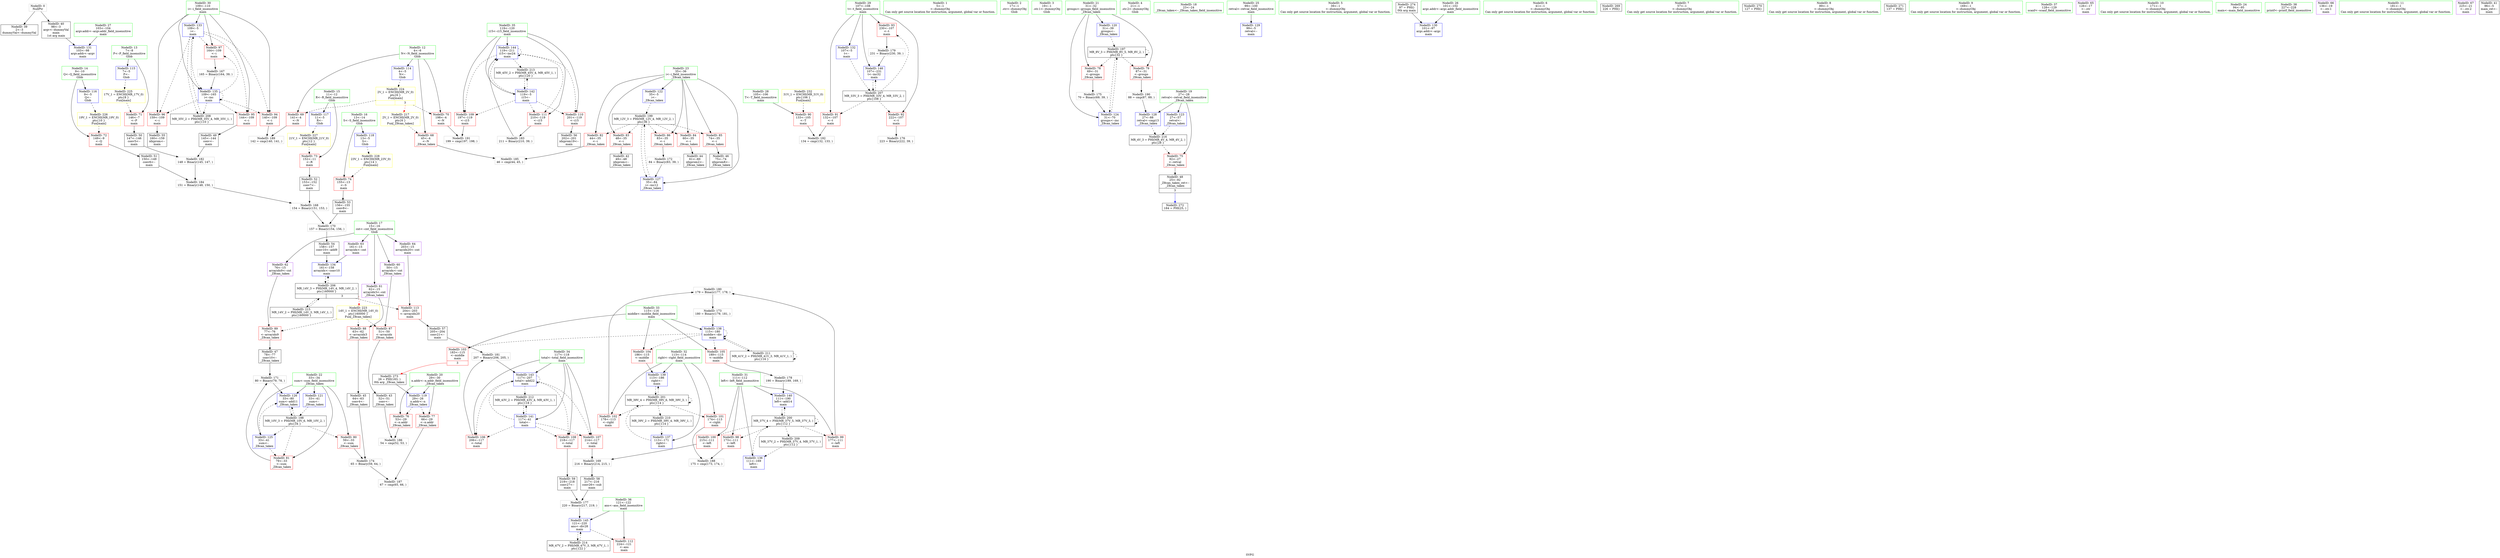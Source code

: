 digraph "SVFG" {
	label="SVFG";

	Node0x557f9581d6a0 [shape=record,color=grey,label="{NodeID: 0\nNullPtr}"];
	Node0x557f9581d6a0 -> Node0x557f95839db0[style=solid];
	Node0x557f9581d6a0 -> Node0x557f95839e80[style=solid];
	Node0x557f95843db0 [shape=record,color=grey,label="{NodeID: 180\n179 = Binary(177, 178, )\n}"];
	Node0x557f95843db0 -> Node0x557f95843330[style=solid];
	Node0x557f9583a5d0 [shape=record,color=red,label="{NodeID: 97\n164\<--109\n\<--i\nmain\n}"];
	Node0x557f9583a5d0 -> Node0x557f95842a30[style=solid];
	Node0x557f9582f080 [shape=record,color=green,label="{NodeID: 14\n9\<--10\nQ\<--Q_field_insensitive\nGlob }"];
	Node0x557f9582f080 -> Node0x557f9583c8a0[style=solid];
	Node0x557f9582f080 -> Node0x557f9583fcd0[style=solid];
	Node0x557f9583b130 [shape=record,color=red,label="{NodeID: 111\n210\<--119\n\<--i15\nmain\n}"];
	Node0x557f9583b130 -> Node0x557f95844230[style=solid];
	Node0x557f958394c0 [shape=record,color=green,label="{NodeID: 28\n105\<--106\nT\<--T_field_insensitive\nmain\n}"];
	Node0x557f958394c0 -> Node0x557f9583d740[style=solid];
	Node0x557f958517d0 [shape=record,color=black,label="{NodeID: 208\nMR_35V_2 = PHI(MR_35V_4, MR_35V_1, )\npts\{110 \}\n}"];
	Node0x557f958517d0 -> Node0x557f95840b30[style=dashed];
	Node0x557f958404b0 [shape=record,color=blue,label="{NodeID: 125\n33\<--41\nsum\<--\n_Z8can_takex\n}"];
	Node0x557f958404b0 -> Node0x557f9583cff0[style=dashed];
	Node0x557f958404b0 -> Node0x557f95840580[style=dashed];
	Node0x557f9583a020 [shape=record,color=black,label="{NodeID: 42\n49\<--48\nidxprom\<--\n_Z8can_takex\n}"];
	Node0x557f95841010 [shape=record,color=blue,label="{NodeID: 139\n113\<--186\nright\<--\nmain\n}"];
	Node0x557f95841010 -> Node0x557f9584f4d0[style=dashed];
	Node0x557f9583bba0 [shape=record,color=black,label="{NodeID: 56\n202\<--201\nidxprom19\<--\nmain\n}"];
	Node0x557f9583c700 [shape=record,color=red,label="{NodeID: 70\n198\<--4\n\<--N\nmain\n}"];
	Node0x557f9583c700 -> Node0x557f95844e30[style=solid];
	Node0x557f95842a30 [shape=record,color=grey,label="{NodeID: 167\n165 = Binary(164, 39, )\n}"];
	Node0x557f95842a30 -> Node0x557f95840cd0[style=solid];
	Node0x557f9583d260 [shape=record,color=red,label="{NodeID: 84\n60\<--35\n\<--i\n_Z8can_takex\n}"];
	Node0x557f9583d260 -> Node0x557f9583a1c0[style=solid];
	Node0x557f9581c610 [shape=record,color=green,label="{NodeID: 1\n5\<--1\n\<--dummyObj\nCan only get source location for instruction, argument, global var or function.}"];
	Node0x557f95843f30 [shape=record,color=grey,label="{NodeID: 181\n207 = Binary(206, 205, )\n}"];
	Node0x557f95843f30 -> Node0x557f95841350[style=solid];
	Node0x557f9583a6a0 [shape=record,color=red,label="{NodeID: 98\n173\<--111\n\<--left\nmain\n}"];
	Node0x557f9583a6a0 -> Node0x557f958449b0[style=solid];
	Node0x557f9582f150 [shape=record,color=green,label="{NodeID: 15\n11\<--12\nR\<--R_field_insensitive\nGlob }"];
	Node0x557f9582f150 -> Node0x557f9583c970[style=solid];
	Node0x557f9582f150 -> Node0x557f9583fdd0[style=solid];
	Node0x557f9583b200 [shape=record,color=red,label="{NodeID: 112\n224\<--121\n\<--ans\nmain\n}"];
	Node0x557f95839590 [shape=record,color=green,label="{NodeID: 29\n107\<--108\nt\<--t_field_insensitive\nmain\n}"];
	Node0x557f95839590 -> Node0x557f9583d810[style=solid];
	Node0x557f95839590 -> Node0x557f9583d8e0[style=solid];
	Node0x557f95839590 -> Node0x557f9583d9b0[style=solid];
	Node0x557f95839590 -> Node0x557f95840a60[style=solid];
	Node0x557f95839590 -> Node0x557f958415c0[style=solid];
	Node0x557f95851cd0 [shape=record,color=black,label="{NodeID: 209\nMR_37V_2 = PHI(MR_37V_4, MR_37V_1, )\npts\{112 \}\n}"];
	Node0x557f95851cd0 -> Node0x557f95840da0[style=dashed];
	Node0x557f95840580 [shape=record,color=blue,label="{NodeID: 126\n33\<--80\nsum\<--add11\n_Z8can_takex\n}"];
	Node0x557f95840580 -> Node0x557f9584e5d0[style=dashed];
	Node0x557f9583a0f0 [shape=record,color=black,label="{NodeID: 43\n52\<--51\nconv\<--\n_Z8can_takex\n}"];
	Node0x557f9583a0f0 -> Node0x557f958446b0[style=solid];
	Node0x557f95855850 [shape=record,color=yellow,style=double,label="{NodeID: 223\n14V_1 = ENCHI(MR_14V_0)\npts\{160000 \}\nFun[_Z8can_takex]}"];
	Node0x557f95855850 -> Node0x557f9583d4d0[style=dashed];
	Node0x557f95855850 -> Node0x557f9583d5a0[style=dashed];
	Node0x557f95855850 -> Node0x557f9583d670[style=dashed];
	Node0x557f958410e0 [shape=record,color=blue,label="{NodeID: 140\n111\<--190\nleft\<--add14\nmain\n}"];
	Node0x557f958410e0 -> Node0x557f9584efd0[style=dashed];
	Node0x557f9583bc70 [shape=record,color=black,label="{NodeID: 57\n205\<--204\nconv21\<--\nmain\n}"];
	Node0x557f9583bc70 -> Node0x557f95843f30[style=solid];
	Node0x557f9583c7d0 [shape=record,color=red,label="{NodeID: 71\n146\<--7\n\<--P\nmain\n}"];
	Node0x557f9583c7d0 -> Node0x557f9583b6c0[style=solid];
	Node0x557f95842bb0 [shape=record,color=grey,label="{NodeID: 168\n154 = Binary(151, 153, )\n}"];
	Node0x557f95842bb0 -> Node0x557f95842eb0[style=solid];
	Node0x557f9583d330 [shape=record,color=red,label="{NodeID: 85\n74\<--35\n\<--i\n_Z8can_takex\n}"];
	Node0x557f9583d330 -> Node0x557f9583a360[style=solid];
	Node0x557f958382f0 [shape=record,color=green,label="{NodeID: 2\n17\<--1\n.str\<--dummyObj\nGlob }"];
	Node0x557f958440b0 [shape=record,color=grey,label="{NodeID: 182\n148 = Binary(145, 147, )\n}"];
	Node0x557f958440b0 -> Node0x557f958443b0[style=solid];
	Node0x557f9583a770 [shape=record,color=red,label="{NodeID: 99\n177\<--111\n\<--left\nmain\n}"];
	Node0x557f9583a770 -> Node0x557f95843db0[style=solid];
	Node0x557f9582f220 [shape=record,color=green,label="{NodeID: 16\n13\<--14\nS\<--S_field_insensitive\nGlob }"];
	Node0x557f9582f220 -> Node0x557f9583ca40[style=solid];
	Node0x557f9582f220 -> Node0x557f9583fed0[style=solid];
	Node0x557f9583b2d0 [shape=record,color=red,label="{NodeID: 113\n204\<--203\n\<--arrayidx20\nmain\n}"];
	Node0x557f9583b2d0 -> Node0x557f9583bc70[style=solid];
	Node0x557f95839660 [shape=record,color=green,label="{NodeID: 30\n109\<--110\ni\<--i_field_insensitive\nmain\n}"];
	Node0x557f95839660 -> Node0x557f9583da80[style=solid];
	Node0x557f95839660 -> Node0x557f9583db50[style=solid];
	Node0x557f95839660 -> Node0x557f9583a500[style=solid];
	Node0x557f95839660 -> Node0x557f9583a5d0[style=solid];
	Node0x557f95839660 -> Node0x557f95840b30[style=solid];
	Node0x557f95839660 -> Node0x557f95840cd0[style=solid];
	Node0x557f958521d0 [shape=record,color=black,label="{NodeID: 210\nMR_39V_2 = PHI(MR_39V_4, MR_39V_1, )\npts\{114 \}\n}"];
	Node0x557f958521d0 -> Node0x557f95840e70[style=dashed];
	Node0x557f95840650 [shape=record,color=blue,label="{NodeID: 127\n35\<--84\ni\<--inc12\n_Z8can_takex\n}"];
	Node0x557f95840650 -> Node0x557f9584ead0[style=dashed];
	Node0x557f9583a1c0 [shape=record,color=black,label="{NodeID: 44\n61\<--60\nidxprom2\<--\n_Z8can_takex\n}"];
	Node0x557f95855930 [shape=record,color=yellow,style=double,label="{NodeID: 224\n2V_1 = ENCHI(MR_2V_0)\npts\{6 \}\nFun[main]|{|<s2>3}}"];
	Node0x557f95855930 -> Node0x557f9583c630[style=dashed];
	Node0x557f95855930 -> Node0x557f9583c700[style=dashed];
	Node0x557f95855930:s2 -> Node0x557f958548d0[style=dashed,color=red];
	Node0x557f958411b0 [shape=record,color=blue,label="{NodeID: 141\n117\<--41\ntotal\<--\nmain\n}"];
	Node0x557f958411b0 -> Node0x557f9583ad20[style=dashed];
	Node0x557f958411b0 -> Node0x557f9583adf0[style=dashed];
	Node0x557f958411b0 -> Node0x557f9583aec0[style=dashed];
	Node0x557f958411b0 -> Node0x557f95841350[style=dashed];
	Node0x557f958411b0 -> Node0x557f95852bd0[style=dashed];
	Node0x557f9583bd40 [shape=record,color=black,label="{NodeID: 58\n217\<--216\nconv26\<--sub\nmain\n}"];
	Node0x557f9583bd40 -> Node0x557f95843930[style=solid];
	Node0x557f9583c8a0 [shape=record,color=red,label="{NodeID: 72\n149\<--9\n\<--Q\nmain\n}"];
	Node0x557f9583c8a0 -> Node0x557f9583b790[style=solid];
	Node0x557f95842d30 [shape=record,color=grey,label="{NodeID: 169\n216 = Binary(214, 215, )\n}"];
	Node0x557f95842d30 -> Node0x557f9583bd40[style=solid];
	Node0x557f9583d400 [shape=record,color=red,label="{NodeID: 86\n83\<--35\n\<--i\n_Z8can_takex\n}"];
	Node0x557f9583d400 -> Node0x557f958431b0[style=solid];
	Node0x557f95838380 [shape=record,color=green,label="{NodeID: 3\n19\<--1\n.str.1\<--dummyObj\nGlob }"];
	Node0x557f95844230 [shape=record,color=grey,label="{NodeID: 183\n211 = Binary(210, 39, )\n}"];
	Node0x557f95844230 -> Node0x557f95841420[style=solid];
	Node0x557f9583a840 [shape=record,color=red,label="{NodeID: 100\n215\<--111\n\<--left\nmain\n}"];
	Node0x557f9583a840 -> Node0x557f95842d30[style=solid];
	Node0x557f9582f2f0 [shape=record,color=green,label="{NodeID: 17\n15\<--16\ncnt\<--cnt_field_insensitive\nGlob }"];
	Node0x557f9582f2f0 -> Node0x557f9583bee0[style=solid];
	Node0x557f9582f2f0 -> Node0x557f9583bfb0[style=solid];
	Node0x557f9582f2f0 -> Node0x557f9583c080[style=solid];
	Node0x557f9582f2f0 -> Node0x557f9583c150[style=solid];
	Node0x557f9582f2f0 -> Node0x557f9583c220[style=solid];
	Node0x557f9584e0d0 [shape=record,color=black,label="{NodeID: 197\nMR_8V_3 = PHI(MR_8V_5, MR_8V_2, )\npts\{32 \}\n}"];
	Node0x557f9584e0d0 -> Node0x557f9583cd80[style=dashed];
	Node0x557f9584e0d0 -> Node0x557f9583ce50[style=dashed];
	Node0x557f9584e0d0 -> Node0x557f958403e0[style=dashed];
	Node0x557f9584e0d0 -> Node0x557f9584e0d0[style=dashed];
	Node0x557f9583b3a0 [shape=record,color=blue,label="{NodeID: 114\n4\<--5\nN\<--\nGlob }"];
	Node0x557f9583b3a0 -> Node0x557f95855930[style=dashed];
	Node0x557f95839730 [shape=record,color=green,label="{NodeID: 31\n111\<--112\nleft\<--left_field_insensitive\nmain\n}"];
	Node0x557f95839730 -> Node0x557f9583a6a0[style=solid];
	Node0x557f95839730 -> Node0x557f9583a770[style=solid];
	Node0x557f95839730 -> Node0x557f9583a840[style=solid];
	Node0x557f95839730 -> Node0x557f95840da0[style=solid];
	Node0x557f95839730 -> Node0x557f958410e0[style=solid];
	Node0x557f958526d0 [shape=record,color=black,label="{NodeID: 211\nMR_41V_2 = PHI(MR_41V_3, MR_41V_1, )\npts\{116 \}\n}"];
	Node0x557f958526d0 -> Node0x557f95840f40[style=dashed];
	Node0x557f958526d0 -> Node0x557f958526d0[style=dashed];
	Node0x557f95840720 [shape=record,color=blue,label="{NodeID: 128\n27\<--88\nretval\<--cmp13\n_Z8can_takex\n}"];
	Node0x557f95840720 -> Node0x557f958543d0[style=dashed];
	Node0x557f9583a290 [shape=record,color=black,label="{NodeID: 45\n64\<--63\nconv4\<--\n_Z8can_takex\n}"];
	Node0x557f9583a290 -> Node0x557f958434b0[style=solid];
	Node0x557f95855a40 [shape=record,color=yellow,style=double,label="{NodeID: 225\n17V_1 = ENCHI(MR_17V_0)\npts\{8 \}\nFun[main]}"];
	Node0x557f95855a40 -> Node0x557f9583c7d0[style=dashed];
	Node0x557f95841280 [shape=record,color=blue,label="{NodeID: 142\n119\<--5\ni15\<--\nmain\n}"];
	Node0x557f95841280 -> Node0x557f9583af90[style=dashed];
	Node0x557f95841280 -> Node0x557f9583b060[style=dashed];
	Node0x557f95841280 -> Node0x557f9583b130[style=dashed];
	Node0x557f95841280 -> Node0x557f95841420[style=dashed];
	Node0x557f95841280 -> Node0x557f958538e0[style=dashed];
	Node0x557f9583be10 [shape=record,color=black,label="{NodeID: 59\n219\<--218\nconv27\<--\nmain\n}"];
	Node0x557f9583be10 -> Node0x557f95843930[style=solid];
	Node0x557f9583c970 [shape=record,color=red,label="{NodeID: 73\n152\<--11\n\<--R\nmain\n}"];
	Node0x557f9583c970 -> Node0x557f9583b860[style=solid];
	Node0x557f95842eb0 [shape=record,color=grey,label="{NodeID: 170\n157 = Binary(154, 156, )\n}"];
	Node0x557f95842eb0 -> Node0x557f9583ba00[style=solid];
	Node0x557f9583d4d0 [shape=record,color=red,label="{NodeID: 87\n51\<--50\n\<--arrayidx\n_Z8can_takex\n}"];
	Node0x557f9583d4d0 -> Node0x557f9583a0f0[style=solid];
	Node0x557f9581c940 [shape=record,color=green,label="{NodeID: 4\n21\<--1\n.str.2\<--dummyObj\nGlob }"];
	Node0x557f958443b0 [shape=record,color=grey,label="{NodeID: 184\n151 = Binary(148, 150, )\n}"];
	Node0x557f958443b0 -> Node0x557f95842bb0[style=solid];
	Node0x557f9583a910 [shape=record,color=red,label="{NodeID: 101\n174\<--113\n\<--right\nmain\n}"];
	Node0x557f9583a910 -> Node0x557f958449b0[style=solid];
	Node0x557f95830170 [shape=record,color=green,label="{NodeID: 18\n23\<--24\n_Z8can_takex\<--_Z8can_takex_field_insensitive\n}"];
	Node0x557f9584e5d0 [shape=record,color=black,label="{NodeID: 198\nMR_10V_3 = PHI(MR_10V_6, MR_10V_2, )\npts\{34 \}\n}"];
	Node0x557f9584e5d0 -> Node0x557f9583cf20[style=dashed];
	Node0x557f9584e5d0 -> Node0x557f9583cff0[style=dashed];
	Node0x557f9584e5d0 -> Node0x557f958404b0[style=dashed];
	Node0x557f9584e5d0 -> Node0x557f95840580[style=dashed];
	Node0x557f9583fc40 [shape=record,color=blue,label="{NodeID: 115\n7\<--5\nP\<--\nGlob }"];
	Node0x557f9583fc40 -> Node0x557f95855a40[style=dashed];
	Node0x557f95839800 [shape=record,color=green,label="{NodeID: 32\n113\<--114\nright\<--right_field_insensitive\nmain\n}"];
	Node0x557f95839800 -> Node0x557f9583a910[style=solid];
	Node0x557f95839800 -> Node0x557f9583a9e0[style=solid];
	Node0x557f95839800 -> Node0x557f95840e70[style=solid];
	Node0x557f95839800 -> Node0x557f95841010[style=solid];
	Node0x557f95852bd0 [shape=record,color=black,label="{NodeID: 212\nMR_43V_2 = PHI(MR_43V_4, MR_43V_1, )\npts\{118 \}\n}"];
	Node0x557f95852bd0 -> Node0x557f958411b0[style=dashed];
	Node0x557f958407f0 [shape=record,color=blue,label="{NodeID: 129\n99\<--5\nretval\<--\nmain\n}"];
	Node0x557f9583a360 [shape=record,color=black,label="{NodeID: 46\n75\<--74\nidxprom8\<--\n_Z8can_takex\n}"];
	Node0x557f95855b20 [shape=record,color=yellow,style=double,label="{NodeID: 226\n19V_1 = ENCHI(MR_19V_0)\npts\{10 \}\nFun[main]}"];
	Node0x557f95855b20 -> Node0x557f9583c8a0[style=dashed];
	Node0x557f95841350 [shape=record,color=blue,label="{NodeID: 143\n117\<--207\ntotal\<--add22\nmain\n}"];
	Node0x557f95841350 -> Node0x557f9583ad20[style=dashed];
	Node0x557f95841350 -> Node0x557f9583adf0[style=dashed];
	Node0x557f95841350 -> Node0x557f9583aec0[style=dashed];
	Node0x557f95841350 -> Node0x557f95841350[style=dashed];
	Node0x557f95841350 -> Node0x557f95852bd0[style=dashed];
	Node0x557f9583bee0 [shape=record,color=purple,label="{NodeID: 60\n50\<--15\narrayidx\<--cnt\n_Z8can_takex\n}"];
	Node0x557f9583bee0 -> Node0x557f9583d4d0[style=solid];
	Node0x557f9583ca40 [shape=record,color=red,label="{NodeID: 74\n155\<--13\n\<--S\nmain\n}"];
	Node0x557f9583ca40 -> Node0x557f9583b930[style=solid];
	Node0x557f95843030 [shape=record,color=grey,label="{NodeID: 171\n80 = Binary(79, 78, )\n}"];
	Node0x557f95843030 -> Node0x557f95840580[style=solid];
	Node0x557f9583d5a0 [shape=record,color=red,label="{NodeID: 88\n63\<--62\n\<--arrayidx3\n_Z8can_takex\n}"];
	Node0x557f9583d5a0 -> Node0x557f9583a290[style=solid];
	Node0x557f9581c9d0 [shape=record,color=green,label="{NodeID: 5\n39\<--1\n\<--dummyObj\nCan only get source location for instruction, argument, global var or function.}"];
	Node0x557f95844530 [shape=record,color=grey,label="{NodeID: 185\n46 = cmp(44, 45, )\n}"];
	Node0x557f9583a9e0 [shape=record,color=red,label="{NodeID: 102\n178\<--113\n\<--right\nmain\n}"];
	Node0x557f9583a9e0 -> Node0x557f95843db0[style=solid];
	Node0x557f95830240 [shape=record,color=green,label="{NodeID: 19\n27\<--28\nretval\<--retval_field_insensitive\n_Z8can_takex\n}"];
	Node0x557f95830240 -> Node0x557f9583cb10[style=solid];
	Node0x557f95830240 -> Node0x557f95840310[style=solid];
	Node0x557f95830240 -> Node0x557f95840720[style=solid];
	Node0x557f9584ead0 [shape=record,color=black,label="{NodeID: 199\nMR_12V_3 = PHI(MR_12V_4, MR_12V_2, )\npts\{36 \}\n}"];
	Node0x557f9584ead0 -> Node0x557f9583d0c0[style=dashed];
	Node0x557f9584ead0 -> Node0x557f9583d190[style=dashed];
	Node0x557f9584ead0 -> Node0x557f9583d260[style=dashed];
	Node0x557f9584ead0 -> Node0x557f9583d330[style=dashed];
	Node0x557f9584ead0 -> Node0x557f9583d400[style=dashed];
	Node0x557f9584ead0 -> Node0x557f95840650[style=dashed];
	Node0x557f9583fcd0 [shape=record,color=blue,label="{NodeID: 116\n9\<--5\nQ\<--\nGlob }"];
	Node0x557f9583fcd0 -> Node0x557f95855b20[style=dashed];
	Node0x557f958398d0 [shape=record,color=green,label="{NodeID: 33\n115\<--116\nmiddle\<--middle_field_insensitive\nmain\n}"];
	Node0x557f958398d0 -> Node0x557f9583aab0[style=solid];
	Node0x557f958398d0 -> Node0x557f9583ab80[style=solid];
	Node0x557f958398d0 -> Node0x557f9583ac50[style=solid];
	Node0x557f958398d0 -> Node0x557f95840f40[style=solid];
	Node0x557f958538e0 [shape=record,color=black,label="{NodeID: 213\nMR_45V_2 = PHI(MR_45V_4, MR_45V_1, )\npts\{120 \}\n}"];
	Node0x557f958538e0 -> Node0x557f95841280[style=dashed];
	Node0x557f958408c0 [shape=record,color=blue,label="{NodeID: 130\n101\<--97\nargc.addr\<--argc\nmain\n}"];
	Node0x557f9583a430 [shape=record,color=black,label="{NodeID: 47\n78\<--77\nconv10\<--\n_Z8can_takex\n}"];
	Node0x557f9583a430 -> Node0x557f95843030[style=solid];
	Node0x557f95855c00 [shape=record,color=yellow,style=double,label="{NodeID: 227\n21V_1 = ENCHI(MR_21V_0)\npts\{12 \}\nFun[main]}"];
	Node0x557f95855c00 -> Node0x557f9583c970[style=dashed];
	Node0x557f95841420 [shape=record,color=blue,label="{NodeID: 144\n119\<--211\ni15\<--inc24\nmain\n}"];
	Node0x557f95841420 -> Node0x557f9583af90[style=dashed];
	Node0x557f95841420 -> Node0x557f9583b060[style=dashed];
	Node0x557f95841420 -> Node0x557f9583b130[style=dashed];
	Node0x557f95841420 -> Node0x557f95841420[style=dashed];
	Node0x557f95841420 -> Node0x557f958538e0[style=dashed];
	Node0x557f9583bfb0 [shape=record,color=purple,label="{NodeID: 61\n62\<--15\narrayidx3\<--cnt\n_Z8can_takex\n}"];
	Node0x557f9583bfb0 -> Node0x557f9583d5a0[style=solid];
	Node0x557f9583cb10 [shape=record,color=red,label="{NodeID: 75\n92\<--27\n\<--retval\n_Z8can_takex\n}"];
	Node0x557f9583cb10 -> Node0x557f9583b520[style=solid];
	Node0x557f958431b0 [shape=record,color=grey,label="{NodeID: 172\n84 = Binary(83, 39, )\n}"];
	Node0x557f958431b0 -> Node0x557f95840650[style=solid];
	Node0x557f9583d670 [shape=record,color=red,label="{NodeID: 89\n77\<--76\n\<--arrayidx9\n_Z8can_takex\n}"];
	Node0x557f9583d670 -> Node0x557f9583a430[style=solid];
	Node0x557f9581c730 [shape=record,color=green,label="{NodeID: 6\n41\<--1\n\<--dummyObj\nCan only get source location for instruction, argument, global var or function.}"];
	Node0x557f95620450 [shape=record,color=black,label="{NodeID: 269\n226 = PHI()\n}"];
	Node0x557f958446b0 [shape=record,color=grey,label="{NodeID: 186\n54 = cmp(52, 53, )\n}"];
	Node0x557f9583aab0 [shape=record,color=red,label="{NodeID: 103\n183\<--115\n\<--middle\nmain\n|{<s0>3}}"];
	Node0x557f9583aab0:s0 -> Node0x557f95864830[style=solid,color=red];
	Node0x557f95830310 [shape=record,color=green,label="{NodeID: 20\n29\<--30\nn.addr\<--n.addr_field_insensitive\n_Z8can_takex\n}"];
	Node0x557f95830310 -> Node0x557f9583cbe0[style=solid];
	Node0x557f95830310 -> Node0x557f9583ccb0[style=solid];
	Node0x557f95830310 -> Node0x557f9583ffd0[style=solid];
	Node0x557f9584efd0 [shape=record,color=black,label="{NodeID: 200\nMR_37V_4 = PHI(MR_37V_5, MR_37V_3, )\npts\{112 \}\n}"];
	Node0x557f9584efd0 -> Node0x557f9583a6a0[style=dashed];
	Node0x557f9584efd0 -> Node0x557f9583a770[style=dashed];
	Node0x557f9584efd0 -> Node0x557f9583a840[style=dashed];
	Node0x557f9584efd0 -> Node0x557f958410e0[style=dashed];
	Node0x557f9584efd0 -> Node0x557f9584efd0[style=dashed];
	Node0x557f9584efd0 -> Node0x557f95851cd0[style=dashed];
	Node0x557f9583fdd0 [shape=record,color=blue,label="{NodeID: 117\n11\<--5\nR\<--\nGlob }"];
	Node0x557f9583fdd0 -> Node0x557f95855c00[style=dashed];
	Node0x557f958399a0 [shape=record,color=green,label="{NodeID: 34\n117\<--118\ntotal\<--total_field_insensitive\nmain\n}"];
	Node0x557f958399a0 -> Node0x557f9583ad20[style=solid];
	Node0x557f958399a0 -> Node0x557f9583adf0[style=solid];
	Node0x557f958399a0 -> Node0x557f9583aec0[style=solid];
	Node0x557f958399a0 -> Node0x557f958411b0[style=solid];
	Node0x557f958399a0 -> Node0x557f95841350[style=solid];
	Node0x557f958539d0 [shape=record,color=black,label="{NodeID: 214\nMR_47V_2 = PHI(MR_47V_3, MR_47V_1, )\npts\{122 \}\n}"];
	Node0x557f958539d0 -> Node0x557f958414f0[style=dashed];
	Node0x557f95840990 [shape=record,color=blue,label="{NodeID: 131\n103\<--98\nargv.addr\<--argv\nmain\n}"];
	Node0x557f9583b520 [shape=record,color=black,label="{NodeID: 48\n25\<--92\n_Z8can_takex_ret\<--\n_Z8can_takex\n|{<s0>3}}"];
	Node0x557f9583b520:s0 -> Node0x557f958646d0[style=solid,color=blue];
	Node0x557f95855ce0 [shape=record,color=yellow,style=double,label="{NodeID: 228\n23V_1 = ENCHI(MR_23V_0)\npts\{14 \}\nFun[main]}"];
	Node0x557f95855ce0 -> Node0x557f9583ca40[style=dashed];
	Node0x557f958414f0 [shape=record,color=blue,label="{NodeID: 145\n121\<--220\nans\<--div28\nmain\n}"];
	Node0x557f958414f0 -> Node0x557f9583b200[style=dashed];
	Node0x557f958414f0 -> Node0x557f958539d0[style=dashed];
	Node0x557f9583c080 [shape=record,color=purple,label="{NodeID: 62\n76\<--15\narrayidx9\<--cnt\n_Z8can_takex\n}"];
	Node0x557f9583c080 -> Node0x557f9583d670[style=solid];
	Node0x557f9583cbe0 [shape=record,color=red,label="{NodeID: 76\n53\<--29\n\<--n.addr\n_Z8can_takex\n}"];
	Node0x557f9583cbe0 -> Node0x557f958446b0[style=solid];
	Node0x557f95843330 [shape=record,color=grey,label="{NodeID: 173\n180 = Binary(179, 181, )\n}"];
	Node0x557f95843330 -> Node0x557f95840f40[style=solid];
	Node0x557f9583d740 [shape=record,color=red,label="{NodeID: 90\n133\<--105\n\<--T\nmain\n}"];
	Node0x557f9583d740 -> Node0x557f9583dce0[style=solid];
	Node0x557f9581c7c0 [shape=record,color=green,label="{NodeID: 7\n57\<--1\n\<--dummyObj\nCan only get source location for instruction, argument, global var or function.}"];
	Node0x557f95864100 [shape=record,color=black,label="{NodeID: 270\n127 = PHI()\n}"];
	Node0x557f95844830 [shape=record,color=grey,label="{NodeID: 187\n67 = cmp(65, 66, )\n}"];
	Node0x557f9583ab80 [shape=record,color=red,label="{NodeID: 104\n186\<--115\n\<--middle\nmain\n}"];
	Node0x557f9583ab80 -> Node0x557f95841010[style=solid];
	Node0x557f958303e0 [shape=record,color=green,label="{NodeID: 21\n31\<--32\ngroups\<--groups_field_insensitive\n_Z8can_takex\n}"];
	Node0x557f958303e0 -> Node0x557f9583cd80[style=solid];
	Node0x557f958303e0 -> Node0x557f9583ce50[style=solid];
	Node0x557f958303e0 -> Node0x557f958400a0[style=solid];
	Node0x557f958303e0 -> Node0x557f958403e0[style=solid];
	Node0x557f9584f4d0 [shape=record,color=black,label="{NodeID: 201\nMR_39V_4 = PHI(MR_39V_6, MR_39V_3, )\npts\{114 \}\n}"];
	Node0x557f9584f4d0 -> Node0x557f9583a910[style=dashed];
	Node0x557f9584f4d0 -> Node0x557f9583a9e0[style=dashed];
	Node0x557f9584f4d0 -> Node0x557f95841010[style=dashed];
	Node0x557f9584f4d0 -> Node0x557f9584f4d0[style=dashed];
	Node0x557f9584f4d0 -> Node0x557f958521d0[style=dashed];
	Node0x557f9583fed0 [shape=record,color=blue,label="{NodeID: 118\n13\<--5\nS\<--\nGlob }"];
	Node0x557f9583fed0 -> Node0x557f95855ce0[style=dashed];
	Node0x557f95839a70 [shape=record,color=green,label="{NodeID: 35\n119\<--120\ni15\<--i15_field_insensitive\nmain\n}"];
	Node0x557f95839a70 -> Node0x557f9583af90[style=solid];
	Node0x557f95839a70 -> Node0x557f9583b060[style=solid];
	Node0x557f95839a70 -> Node0x557f9583b130[style=solid];
	Node0x557f95839a70 -> Node0x557f95841280[style=solid];
	Node0x557f95839a70 -> Node0x557f95841420[style=solid];
	Node0x557f95853ed0 [shape=record,color=black,label="{NodeID: 215\nMR_14V_2 = PHI(MR_14V_3, MR_14V_1, )\npts\{160000 \}\n}"];
	Node0x557f95853ed0 -> Node0x557f95850dd0[style=dashed];
	Node0x557f95840a60 [shape=record,color=blue,label="{NodeID: 132\n107\<--5\nt\<--\nmain\n}"];
	Node0x557f95840a60 -> Node0x557f958512d0[style=dashed];
	Node0x557f9583b5f0 [shape=record,color=black,label="{NodeID: 49\n145\<--144\nconv\<--\nmain\n}"];
	Node0x557f9583b5f0 -> Node0x557f958440b0[style=solid];
	Node0x557f958415c0 [shape=record,color=blue,label="{NodeID: 146\n107\<--231\nt\<--inc32\nmain\n}"];
	Node0x557f958415c0 -> Node0x557f958512d0[style=dashed];
	Node0x557f9583c150 [shape=record,color=purple,label="{NodeID: 63\n161\<--15\narrayidx\<--cnt\nmain\n}"];
	Node0x557f9583c150 -> Node0x557f95840c00[style=solid];
	Node0x557f9583ccb0 [shape=record,color=red,label="{NodeID: 77\n66\<--29\n\<--n.addr\n_Z8can_takex\n}"];
	Node0x557f9583ccb0 -> Node0x557f95844830[style=solid];
	Node0x557f958434b0 [shape=record,color=grey,label="{NodeID: 174\n65 = Binary(59, 64, )\n}"];
	Node0x557f958434b0 -> Node0x557f95844830[style=solid];
	Node0x557f9583d810 [shape=record,color=red,label="{NodeID: 91\n132\<--107\n\<--t\nmain\n}"];
	Node0x557f9583d810 -> Node0x557f9583dce0[style=solid];
	Node0x557f9581c850 [shape=record,color=green,label="{NodeID: 8\n89\<--1\n\<--dummyObj\nCan only get source location for instruction, argument, global var or function.}"];
	Node0x557f958645d0 [shape=record,color=black,label="{NodeID: 271\n137 = PHI()\n}"];
	Node0x557f958449b0 [shape=record,color=grey,label="{NodeID: 188\n175 = cmp(173, 174, )\n}"];
	Node0x557f9583ac50 [shape=record,color=red,label="{NodeID: 105\n189\<--115\n\<--middle\nmain\n}"];
	Node0x557f9583ac50 -> Node0x557f95843ab0[style=solid];
	Node0x557f95839020 [shape=record,color=green,label="{NodeID: 22\n33\<--34\nsum\<--sum_field_insensitive\n_Z8can_takex\n}"];
	Node0x557f95839020 -> Node0x557f9583cf20[style=solid];
	Node0x557f95839020 -> Node0x557f9583cff0[style=solid];
	Node0x557f95839020 -> Node0x557f95840170[style=solid];
	Node0x557f95839020 -> Node0x557f958404b0[style=solid];
	Node0x557f95839020 -> Node0x557f95840580[style=solid];
	Node0x557f9583ffd0 [shape=record,color=blue,label="{NodeID: 119\n29\<--26\nn.addr\<--n\n_Z8can_takex\n}"];
	Node0x557f9583ffd0 -> Node0x557f9583cbe0[style=dashed];
	Node0x557f9583ffd0 -> Node0x557f9583ccb0[style=dashed];
	Node0x557f95839b40 [shape=record,color=green,label="{NodeID: 36\n121\<--122\nans\<--ans_field_insensitive\nmain\n}"];
	Node0x557f95839b40 -> Node0x557f9583b200[style=solid];
	Node0x557f95839b40 -> Node0x557f958414f0[style=solid];
	Node0x557f958543d0 [shape=record,color=black,label="{NodeID: 216\nMR_4V_3 = PHI(MR_4V_4, MR_4V_2, )\npts\{28 \}\n}"];
	Node0x557f958543d0 -> Node0x557f9583cb10[style=dashed];
	Node0x557f95840b30 [shape=record,color=blue,label="{NodeID: 133\n109\<--5\ni\<--\nmain\n}"];
	Node0x557f95840b30 -> Node0x557f9583da80[style=dashed];
	Node0x557f95840b30 -> Node0x557f9583db50[style=dashed];
	Node0x557f95840b30 -> Node0x557f9583a500[style=dashed];
	Node0x557f95840b30 -> Node0x557f9583a5d0[style=dashed];
	Node0x557f95840b30 -> Node0x557f95840cd0[style=dashed];
	Node0x557f95840b30 -> Node0x557f958517d0[style=dashed];
	Node0x557f9583b6c0 [shape=record,color=black,label="{NodeID: 50\n147\<--146\nconv5\<--\nmain\n}"];
	Node0x557f9583b6c0 -> Node0x557f958440b0[style=solid];
	Node0x557f9583c220 [shape=record,color=purple,label="{NodeID: 64\n203\<--15\narrayidx20\<--cnt\nmain\n}"];
	Node0x557f9583c220 -> Node0x557f9583b2d0[style=solid];
	Node0x557f9583cd80 [shape=record,color=red,label="{NodeID: 78\n69\<--31\n\<--groups\n_Z8can_takex\n}"];
	Node0x557f9583cd80 -> Node0x557f95843630[style=solid];
	Node0x557f95843630 [shape=record,color=grey,label="{NodeID: 175\n70 = Binary(69, 39, )\n}"];
	Node0x557f95843630 -> Node0x557f958403e0[style=solid];
	Node0x557f9583d8e0 [shape=record,color=red,label="{NodeID: 92\n222\<--107\n\<--t\nmain\n}"];
	Node0x557f9583d8e0 -> Node0x557f958437b0[style=solid];
	Node0x557f9581d730 [shape=record,color=green,label="{NodeID: 9\n169\<--1\n\<--dummyObj\nCan only get source location for instruction, argument, global var or function.}"];
	Node0x557f958646d0 [shape=record,color=black,label="{NodeID: 272\n184 = PHI(25, )\n}"];
	Node0x557f95844b30 [shape=record,color=grey,label="{NodeID: 189\n142 = cmp(140, 141, )\n}"];
	Node0x557f9583ad20 [shape=record,color=red,label="{NodeID: 106\n206\<--117\n\<--total\nmain\n}"];
	Node0x557f9583ad20 -> Node0x557f95843f30[style=solid];
	Node0x557f958390b0 [shape=record,color=green,label="{NodeID: 23\n35\<--36\ni\<--i_field_insensitive\n_Z8can_takex\n}"];
	Node0x557f958390b0 -> Node0x557f9583d0c0[style=solid];
	Node0x557f958390b0 -> Node0x557f9583d190[style=solid];
	Node0x557f958390b0 -> Node0x557f9583d260[style=solid];
	Node0x557f958390b0 -> Node0x557f9583d330[style=solid];
	Node0x557f958390b0 -> Node0x557f9583d400[style=solid];
	Node0x557f958390b0 -> Node0x557f95840240[style=solid];
	Node0x557f958390b0 -> Node0x557f95840650[style=solid];
	Node0x557f958400a0 [shape=record,color=blue,label="{NodeID: 120\n31\<--39\ngroups\<--\n_Z8can_takex\n}"];
	Node0x557f958400a0 -> Node0x557f9584e0d0[style=dashed];
	Node0x557f95839c10 [shape=record,color=green,label="{NodeID: 37\n128\<--129\nscanf\<--scanf_field_insensitive\n}"];
	Node0x557f958548d0 [shape=record,color=yellow,style=double,label="{NodeID: 217\n2V_1 = ENCHI(MR_2V_0)\npts\{6 \}\nFun[_Z8can_takex]}"];
	Node0x557f958548d0 -> Node0x557f9583c560[style=dashed];
	Node0x557f95840c00 [shape=record,color=blue,label="{NodeID: 134\n161\<--158\narrayidx\<--conv10\nmain\n}"];
	Node0x557f95840c00 -> Node0x557f95850dd0[style=dashed];
	Node0x557f9583b790 [shape=record,color=black,label="{NodeID: 51\n150\<--149\nconv6\<--\nmain\n}"];
	Node0x557f9583b790 -> Node0x557f958443b0[style=solid];
	Node0x557f9583c2f0 [shape=record,color=purple,label="{NodeID: 65\n126\<--17\n\<--.str\nmain\n}"];
	Node0x557f9583ce50 [shape=record,color=red,label="{NodeID: 79\n87\<--31\n\<--groups\n_Z8can_takex\n}"];
	Node0x557f9583ce50 -> Node0x557f95844cb0[style=solid];
	Node0x557f958437b0 [shape=record,color=grey,label="{NodeID: 176\n223 = Binary(222, 39, )\n}"];
	Node0x557f9583d9b0 [shape=record,color=red,label="{NodeID: 93\n230\<--107\n\<--t\nmain\n}"];
	Node0x557f9583d9b0 -> Node0x557f95843c30[style=solid];
	Node0x557f9581d800 [shape=record,color=green,label="{NodeID: 10\n171\<--1\n\<--dummyObj\nCan only get source location for instruction, argument, global var or function.}"];
	Node0x557f95864830 [shape=record,color=black,label="{NodeID: 273\n26 = PHI(183, )\n0th arg _Z8can_takex }"];
	Node0x557f95864830 -> Node0x557f9583ffd0[style=solid];
	Node0x557f95844cb0 [shape=record,color=grey,label="{NodeID: 190\n88 = cmp(87, 89, )\n}"];
	Node0x557f95844cb0 -> Node0x557f95840720[style=solid];
	Node0x557f9583adf0 [shape=record,color=red,label="{NodeID: 107\n214\<--117\n\<--total\nmain\n}"];
	Node0x557f9583adf0 -> Node0x557f95842d30[style=solid];
	Node0x557f95839180 [shape=record,color=green,label="{NodeID: 24\n94\<--95\nmain\<--main_field_insensitive\n}"];
	Node0x557f95840170 [shape=record,color=blue,label="{NodeID: 121\n33\<--41\nsum\<--\n_Z8can_takex\n}"];
	Node0x557f95840170 -> Node0x557f9584e5d0[style=dashed];
	Node0x557f95839ce0 [shape=record,color=green,label="{NodeID: 38\n227\<--228\nprintf\<--printf_field_insensitive\n}"];
	Node0x557f95840cd0 [shape=record,color=blue,label="{NodeID: 135\n109\<--165\ni\<--inc\nmain\n}"];
	Node0x557f95840cd0 -> Node0x557f9583da80[style=dashed];
	Node0x557f95840cd0 -> Node0x557f9583db50[style=dashed];
	Node0x557f95840cd0 -> Node0x557f9583a500[style=dashed];
	Node0x557f95840cd0 -> Node0x557f9583a5d0[style=dashed];
	Node0x557f95840cd0 -> Node0x557f95840cd0[style=dashed];
	Node0x557f95840cd0 -> Node0x557f958517d0[style=dashed];
	Node0x557f9583b860 [shape=record,color=black,label="{NodeID: 52\n153\<--152\nconv7\<--\nmain\n}"];
	Node0x557f9583b860 -> Node0x557f95842bb0[style=solid];
	Node0x557f95856060 [shape=record,color=yellow,style=double,label="{NodeID: 232\n31V_1 = ENCHI(MR_31V_0)\npts\{106 \}\nFun[main]}"];
	Node0x557f95856060 -> Node0x557f9583d740[style=dashed];
	Node0x557f9583c3c0 [shape=record,color=purple,label="{NodeID: 66\n136\<--19\n\<--.str.1\nmain\n}"];
	Node0x557f9583cf20 [shape=record,color=red,label="{NodeID: 80\n59\<--33\n\<--sum\n_Z8can_takex\n}"];
	Node0x557f9583cf20 -> Node0x557f958434b0[style=solid];
	Node0x557f95843930 [shape=record,color=grey,label="{NodeID: 177\n220 = Binary(217, 219, )\n}"];
	Node0x557f95843930 -> Node0x557f958414f0[style=solid];
	Node0x557f9583da80 [shape=record,color=red,label="{NodeID: 94\n140\<--109\n\<--i\nmain\n}"];
	Node0x557f9583da80 -> Node0x557f95844b30[style=solid];
	Node0x557f95838630 [shape=record,color=green,label="{NodeID: 11\n181\<--1\n\<--dummyObj\nCan only get source location for instruction, argument, global var or function.}"];
	Node0x557f958649c0 [shape=record,color=black,label="{NodeID: 274\n97 = PHI()\n0th arg main }"];
	Node0x557f958649c0 -> Node0x557f958408c0[style=solid];
	Node0x557f95844e30 [shape=record,color=grey,label="{NodeID: 191\n199 = cmp(197, 198, )\n}"];
	Node0x557f9583aec0 [shape=record,color=red,label="{NodeID: 108\n218\<--117\n\<--total\nmain\n}"];
	Node0x557f9583aec0 -> Node0x557f9583be10[style=solid];
	Node0x557f95839250 [shape=record,color=green,label="{NodeID: 25\n99\<--100\nretval\<--retval_field_insensitive\nmain\n}"];
	Node0x557f95839250 -> Node0x557f958407f0[style=solid];
	Node0x557f95840240 [shape=record,color=blue,label="{NodeID: 122\n35\<--5\ni\<--\n_Z8can_takex\n}"];
	Node0x557f95840240 -> Node0x557f9584ead0[style=dashed];
	Node0x557f95839db0 [shape=record,color=black,label="{NodeID: 39\n2\<--3\ndummyVal\<--dummyVal\n}"];
	Node0x557f95840da0 [shape=record,color=blue,label="{NodeID: 136\n111\<--169\nleft\<--\nmain\n}"];
	Node0x557f95840da0 -> Node0x557f9584efd0[style=dashed];
	Node0x557f9583b930 [shape=record,color=black,label="{NodeID: 53\n156\<--155\nconv8\<--\nmain\n}"];
	Node0x557f9583b930 -> Node0x557f95842eb0[style=solid];
	Node0x557f9583c490 [shape=record,color=purple,label="{NodeID: 67\n225\<--21\n\<--.str.2\nmain\n}"];
	Node0x557f9583cff0 [shape=record,color=red,label="{NodeID: 81\n79\<--33\n\<--sum\n_Z8can_takex\n}"];
	Node0x557f9583cff0 -> Node0x557f95843030[style=solid];
	Node0x557f95843ab0 [shape=record,color=grey,label="{NodeID: 178\n190 = Binary(189, 169, )\n}"];
	Node0x557f95843ab0 -> Node0x557f958410e0[style=solid];
	Node0x557f9583db50 [shape=record,color=red,label="{NodeID: 95\n144\<--109\n\<--i\nmain\n}"];
	Node0x557f9583db50 -> Node0x557f9583b5f0[style=solid];
	Node0x557f95838700 [shape=record,color=green,label="{NodeID: 12\n4\<--6\nN\<--N_field_insensitive\nGlob }"];
	Node0x557f95838700 -> Node0x557f9583c560[style=solid];
	Node0x557f95838700 -> Node0x557f9583c630[style=solid];
	Node0x557f95838700 -> Node0x557f9583c700[style=solid];
	Node0x557f95838700 -> Node0x557f9583b3a0[style=solid];
	Node0x557f9583dce0 [shape=record,color=grey,label="{NodeID: 192\n134 = cmp(132, 133, )\n}"];
	Node0x557f9583af90 [shape=record,color=red,label="{NodeID: 109\n197\<--119\n\<--i15\nmain\n}"];
	Node0x557f9583af90 -> Node0x557f95844e30[style=solid];
	Node0x557f95839320 [shape=record,color=green,label="{NodeID: 26\n101\<--102\nargc.addr\<--argc.addr_field_insensitive\nmain\n}"];
	Node0x557f95839320 -> Node0x557f958408c0[style=solid];
	Node0x557f95850dd0 [shape=record,color=black,label="{NodeID: 206\nMR_14V_3 = PHI(MR_14V_4, MR_14V_2, )\npts\{160000 \}\n|{|<s3>3}}"];
	Node0x557f95850dd0 -> Node0x557f9583b2d0[style=dashed];
	Node0x557f95850dd0 -> Node0x557f95840c00[style=dashed];
	Node0x557f95850dd0 -> Node0x557f95853ed0[style=dashed];
	Node0x557f95850dd0:s3 -> Node0x557f95855850[style=dashed,color=red];
	Node0x557f95840310 [shape=record,color=blue,label="{NodeID: 123\n27\<--57\nretval\<--\n_Z8can_takex\n}"];
	Node0x557f95840310 -> Node0x557f958543d0[style=dashed];
	Node0x557f95839e80 [shape=record,color=black,label="{NodeID: 40\n98\<--3\nargv\<--dummyVal\nmain\n1st arg main }"];
	Node0x557f95839e80 -> Node0x557f95840990[style=solid];
	Node0x557f95840e70 [shape=record,color=blue,label="{NodeID: 137\n113\<--171\nright\<--\nmain\n}"];
	Node0x557f95840e70 -> Node0x557f9584f4d0[style=dashed];
	Node0x557f9583ba00 [shape=record,color=black,label="{NodeID: 54\n158\<--157\nconv10\<--add9\nmain\n}"];
	Node0x557f9583ba00 -> Node0x557f95840c00[style=solid];
	Node0x557f9583c560 [shape=record,color=red,label="{NodeID: 68\n45\<--4\n\<--N\n_Z8can_takex\n}"];
	Node0x557f9583c560 -> Node0x557f95844530[style=solid];
	Node0x557f9583d0c0 [shape=record,color=red,label="{NodeID: 82\n44\<--35\n\<--i\n_Z8can_takex\n}"];
	Node0x557f9583d0c0 -> Node0x557f95844530[style=solid];
	Node0x557f95843c30 [shape=record,color=grey,label="{NodeID: 179\n231 = Binary(230, 39, )\n}"];
	Node0x557f95843c30 -> Node0x557f958415c0[style=solid];
	Node0x557f9583a500 [shape=record,color=red,label="{NodeID: 96\n159\<--109\n\<--i\nmain\n}"];
	Node0x557f9583a500 -> Node0x557f9583bad0[style=solid];
	Node0x557f958387d0 [shape=record,color=green,label="{NodeID: 13\n7\<--8\nP\<--P_field_insensitive\nGlob }"];
	Node0x557f958387d0 -> Node0x557f9583c7d0[style=solid];
	Node0x557f958387d0 -> Node0x557f9583fc40[style=solid];
	Node0x557f9583b060 [shape=record,color=red,label="{NodeID: 110\n201\<--119\n\<--i15\nmain\n}"];
	Node0x557f9583b060 -> Node0x557f9583bba0[style=solid];
	Node0x557f958393f0 [shape=record,color=green,label="{NodeID: 27\n103\<--104\nargv.addr\<--argv.addr_field_insensitive\nmain\n}"];
	Node0x557f958393f0 -> Node0x557f95840990[style=solid];
	Node0x557f958512d0 [shape=record,color=black,label="{NodeID: 207\nMR_33V_3 = PHI(MR_33V_4, MR_33V_2, )\npts\{108 \}\n}"];
	Node0x557f958512d0 -> Node0x557f9583d810[style=dashed];
	Node0x557f958512d0 -> Node0x557f9583d8e0[style=dashed];
	Node0x557f958512d0 -> Node0x557f9583d9b0[style=dashed];
	Node0x557f958512d0 -> Node0x557f958415c0[style=dashed];
	Node0x557f958403e0 [shape=record,color=blue,label="{NodeID: 124\n31\<--70\ngroups\<--inc\n_Z8can_takex\n}"];
	Node0x557f958403e0 -> Node0x557f9584e0d0[style=dashed];
	Node0x557f95839f50 [shape=record,color=black,label="{NodeID: 41\n96\<--5\nmain_ret\<--\nmain\n}"];
	Node0x557f95840f40 [shape=record,color=blue,label="{NodeID: 138\n115\<--180\nmiddle\<--div\nmain\n}"];
	Node0x557f95840f40 -> Node0x557f9583aab0[style=dashed];
	Node0x557f95840f40 -> Node0x557f9583ab80[style=dashed];
	Node0x557f95840f40 -> Node0x557f9583ac50[style=dashed];
	Node0x557f95840f40 -> Node0x557f95840f40[style=dashed];
	Node0x557f95840f40 -> Node0x557f958526d0[style=dashed];
	Node0x557f9583bad0 [shape=record,color=black,label="{NodeID: 55\n160\<--159\nidxprom\<--\nmain\n}"];
	Node0x557f9583c630 [shape=record,color=red,label="{NodeID: 69\n141\<--4\n\<--N\nmain\n}"];
	Node0x557f9583c630 -> Node0x557f95844b30[style=solid];
	Node0x557f9583d190 [shape=record,color=red,label="{NodeID: 83\n48\<--35\n\<--i\n_Z8can_takex\n}"];
	Node0x557f9583d190 -> Node0x557f9583a020[style=solid];
}
